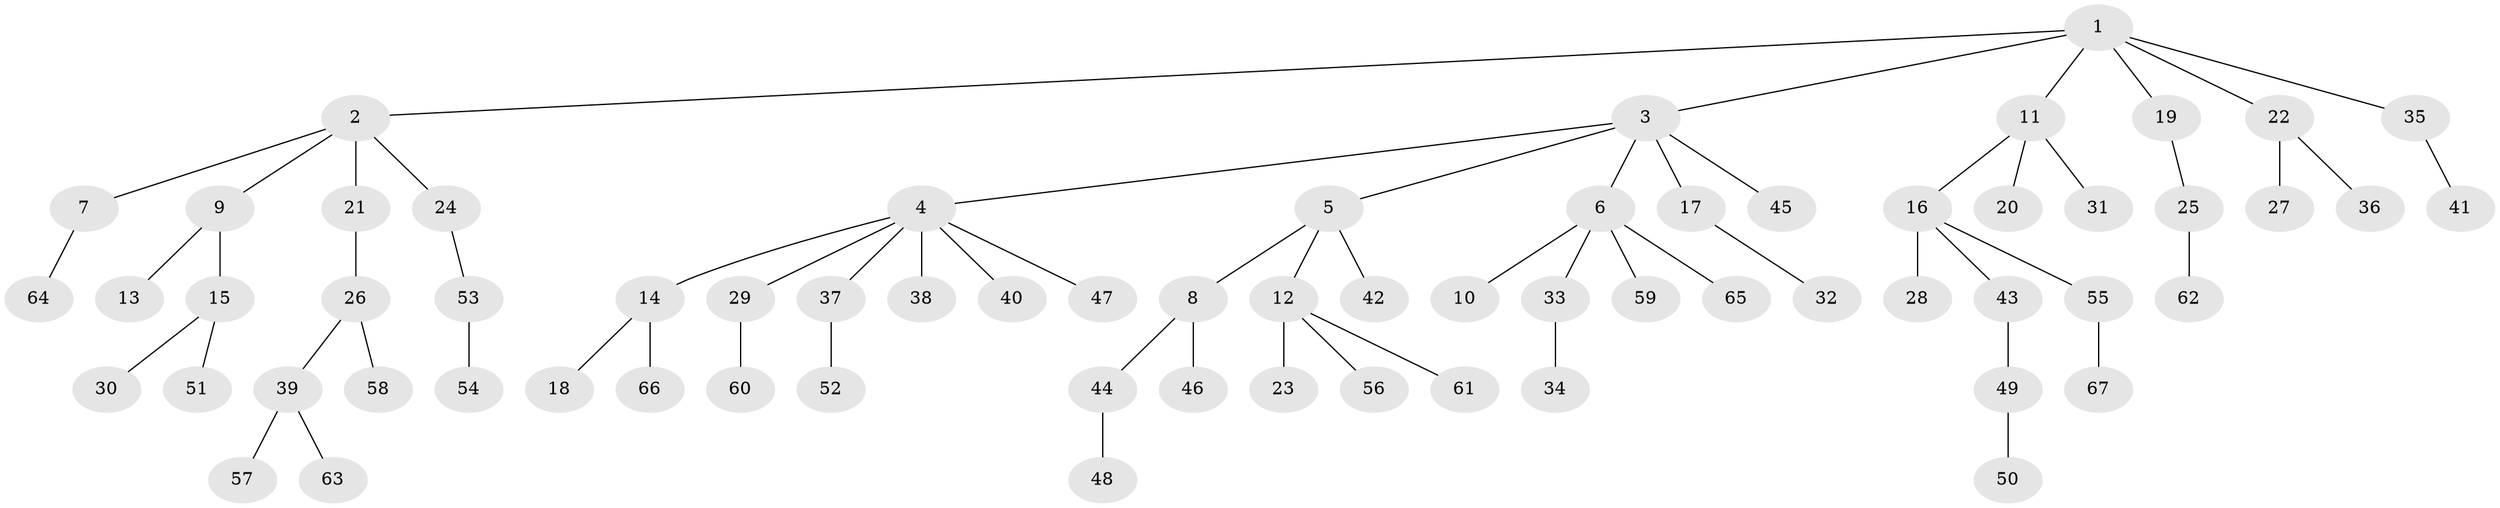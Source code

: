// Generated by graph-tools (version 1.1) at 2025/26/03/09/25 03:26:32]
// undirected, 67 vertices, 66 edges
graph export_dot {
graph [start="1"]
  node [color=gray90,style=filled];
  1;
  2;
  3;
  4;
  5;
  6;
  7;
  8;
  9;
  10;
  11;
  12;
  13;
  14;
  15;
  16;
  17;
  18;
  19;
  20;
  21;
  22;
  23;
  24;
  25;
  26;
  27;
  28;
  29;
  30;
  31;
  32;
  33;
  34;
  35;
  36;
  37;
  38;
  39;
  40;
  41;
  42;
  43;
  44;
  45;
  46;
  47;
  48;
  49;
  50;
  51;
  52;
  53;
  54;
  55;
  56;
  57;
  58;
  59;
  60;
  61;
  62;
  63;
  64;
  65;
  66;
  67;
  1 -- 2;
  1 -- 3;
  1 -- 11;
  1 -- 19;
  1 -- 22;
  1 -- 35;
  2 -- 7;
  2 -- 9;
  2 -- 21;
  2 -- 24;
  3 -- 4;
  3 -- 5;
  3 -- 6;
  3 -- 17;
  3 -- 45;
  4 -- 14;
  4 -- 29;
  4 -- 37;
  4 -- 38;
  4 -- 40;
  4 -- 47;
  5 -- 8;
  5 -- 12;
  5 -- 42;
  6 -- 10;
  6 -- 33;
  6 -- 59;
  6 -- 65;
  7 -- 64;
  8 -- 44;
  8 -- 46;
  9 -- 13;
  9 -- 15;
  11 -- 16;
  11 -- 20;
  11 -- 31;
  12 -- 23;
  12 -- 56;
  12 -- 61;
  14 -- 18;
  14 -- 66;
  15 -- 30;
  15 -- 51;
  16 -- 28;
  16 -- 43;
  16 -- 55;
  17 -- 32;
  19 -- 25;
  21 -- 26;
  22 -- 27;
  22 -- 36;
  24 -- 53;
  25 -- 62;
  26 -- 39;
  26 -- 58;
  29 -- 60;
  33 -- 34;
  35 -- 41;
  37 -- 52;
  39 -- 57;
  39 -- 63;
  43 -- 49;
  44 -- 48;
  49 -- 50;
  53 -- 54;
  55 -- 67;
}
